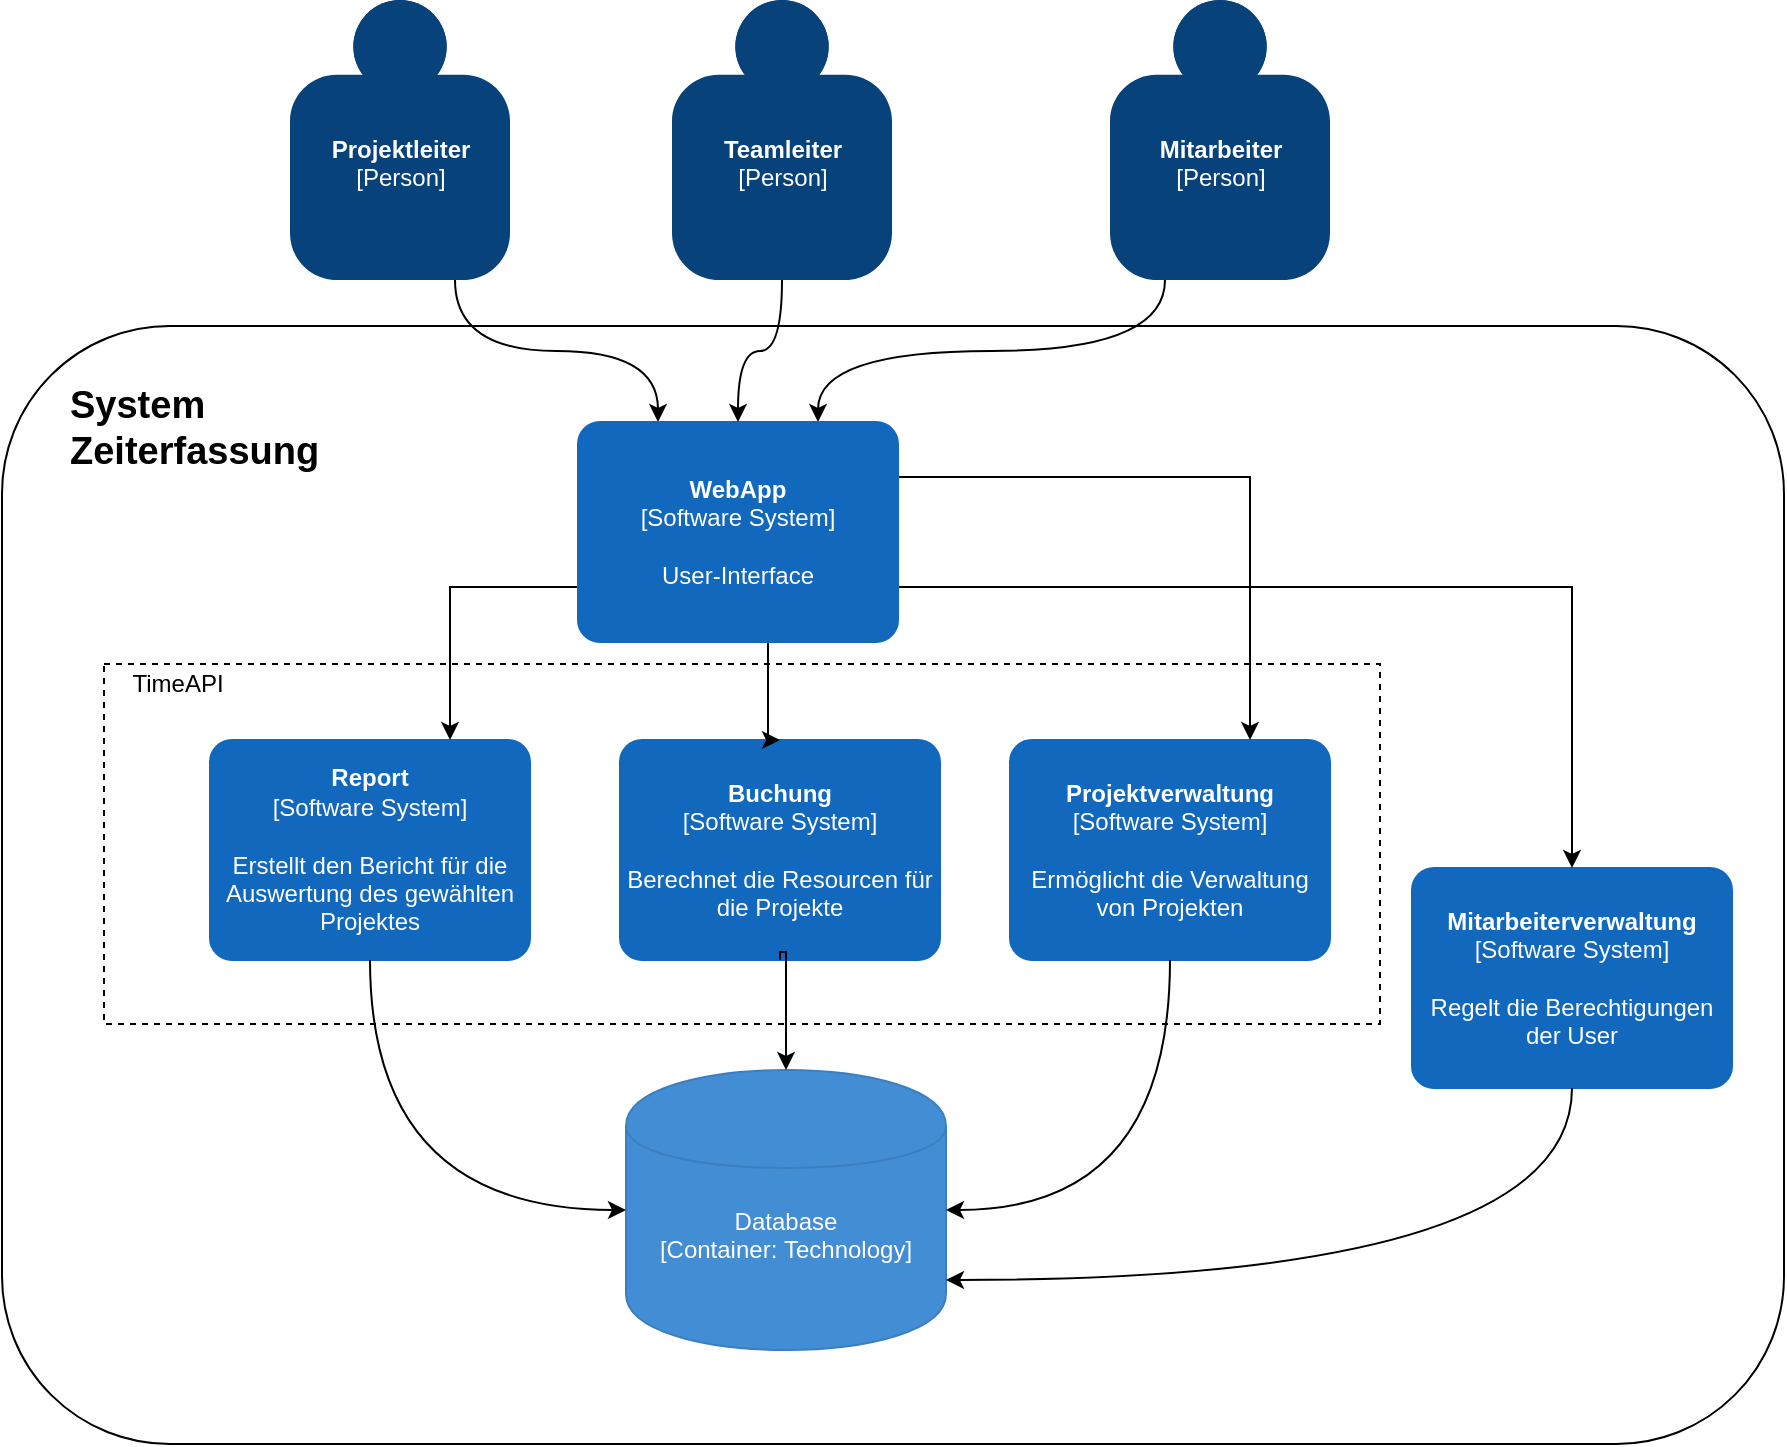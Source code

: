 <mxfile version="14.5.1" type="device" pages="2"><diagram id="5qFD4JpM2goxOqo03bNT" name="Context Diagram"><mxGraphModel dx="1323" dy="966" grid="0" gridSize="10" guides="1" tooltips="1" connect="1" arrows="1" fold="1" page="1" pageScale="1" pageWidth="1169" pageHeight="827" background="none" math="0" shadow="0"><root><mxCell id="0"/><mxCell id="1" parent="0"/><mxCell id="4AjbozqMQPcB2MRHHBZL-32" value="" style="group" parent="1" vertex="1" connectable="0"><mxGeometry x="202" y="194" width="891" height="559" as="geometry"/></mxCell><mxCell id="4AjbozqMQPcB2MRHHBZL-30" value="" style="rounded=1;whiteSpace=wrap;html=1;" parent="4AjbozqMQPcB2MRHHBZL-32" vertex="1"><mxGeometry width="891" height="559" as="geometry"/></mxCell><mxCell id="pLEovjL_CXVnSaONK0cD-3" value="" style="rounded=0;whiteSpace=wrap;html=1;dashed=1;" vertex="1" parent="4AjbozqMQPcB2MRHHBZL-32"><mxGeometry x="51" y="169" width="638" height="180" as="geometry"/></mxCell><mxCell id="4AjbozqMQPcB2MRHHBZL-31" value="System&lt;br&gt;Zeiterfassung" style="text;html=1;strokeColor=none;fillColor=none;align=left;verticalAlign=middle;whiteSpace=wrap;rounded=0;fontSize=19;fontStyle=1" parent="4AjbozqMQPcB2MRHHBZL-32" vertex="1"><mxGeometry x="32" y="41" width="131" height="20" as="geometry"/></mxCell><object placeholders="1" c4Name="Mitarbeiterverwaltung" c4Type="Software System" c4Description="Regelt die Berechtigungen der User" label="&lt;b&gt;%c4Name%&lt;/b&gt;&lt;div&gt;[%c4Type%]&lt;/div&gt;&lt;br&gt;&lt;div&gt;%c4Description%&lt;/div&gt;" id="4AjbozqMQPcB2MRHHBZL-10"><mxCell style="rounded=1;whiteSpace=wrap;html=1;labelBackgroundColor=none;fillColor=#1168BD;fontColor=#ffffff;align=center;arcSize=10;strokeColor=#1168BD;metaEdit=1;metaData={&quot;c4Type&quot;:{&quot;editable&quot;:false}};points=[[0.25,0,0],[0.5,0,0],[0.75,0,0],[1,0.25,0],[1,0.5,0],[1,0.75,0],[0.75,1,0],[0.5,1,0],[0.25,1,0],[0,0.75,0],[0,0.5,0],[0,0.25,0]];" parent="4AjbozqMQPcB2MRHHBZL-32" vertex="1"><mxGeometry x="705" y="271" width="160" height="110.0" as="geometry"/></mxCell></object><object placeholders="1" c4Name="Projektverwaltung" c4Type="Software System" c4Description="Ermöglicht die Verwaltung von Projekten" label="&lt;b&gt;%c4Name%&lt;/b&gt;&lt;div&gt;[%c4Type%]&lt;/div&gt;&lt;br&gt;&lt;div&gt;%c4Description%&lt;/div&gt;" id="4AjbozqMQPcB2MRHHBZL-24"><mxCell style="rounded=1;whiteSpace=wrap;html=1;labelBackgroundColor=none;fillColor=#1168BD;fontColor=#ffffff;align=center;arcSize=10;strokeColor=#1168BD;metaEdit=1;metaData={&quot;c4Type&quot;:{&quot;editable&quot;:false}};points=[[0.25,0,0],[0.5,0,0],[0.75,0,0],[1,0.25,0],[1,0.5,0],[1,0.75,0],[0.75,1,0],[0.5,1,0],[0.25,1,0],[0,0.75,0],[0,0.5,0],[0,0.25,0]];" parent="4AjbozqMQPcB2MRHHBZL-32" vertex="1"><mxGeometry x="504" y="207" width="160" height="110.0" as="geometry"/></mxCell></object><object placeholders="1" c4Name="Buchung" c4Type="Software System" c4Description="Berechnet die Resourcen für die Projekte" label="&lt;b&gt;%c4Name%&lt;/b&gt;&lt;div&gt;[%c4Type%]&lt;/div&gt;&lt;br&gt;&lt;div&gt;%c4Description%&lt;/div&gt;" id="4AjbozqMQPcB2MRHHBZL-9"><mxCell style="rounded=1;whiteSpace=wrap;html=1;labelBackgroundColor=none;fillColor=#1168BD;fontColor=#ffffff;align=center;arcSize=10;strokeColor=#1168BD;metaEdit=1;metaData={&quot;c4Type&quot;:{&quot;editable&quot;:false}};points=[[0.25,0,0],[0.5,0,0],[0.75,0,0],[1,0.25,0],[1,0.5,0],[1,0.75,0],[0.75,1,0],[0.5,1,0],[0.25,1,0],[0,0.75,0],[0,0.5,0],[0,0.25,0]];" parent="4AjbozqMQPcB2MRHHBZL-32" vertex="1"><mxGeometry x="309" y="207" width="160" height="110.0" as="geometry"/></mxCell></object><object placeholders="1" c4Name="Report" c4Type="Software System" c4Description="Erstellt den Bericht für die Auswertung des gewählten Projektes" label="&lt;b&gt;%c4Name%&lt;/b&gt;&lt;div&gt;[%c4Type%]&lt;/div&gt;&lt;br&gt;&lt;div&gt;%c4Description%&lt;/div&gt;" id="4AjbozqMQPcB2MRHHBZL-14"><mxCell style="rounded=1;whiteSpace=wrap;html=1;labelBackgroundColor=none;fillColor=#1168BD;fontColor=#ffffff;align=center;arcSize=10;strokeColor=#1168BD;metaEdit=1;metaData={&quot;c4Type&quot;:{&quot;editable&quot;:false}};points=[[0.25,0,0],[0.5,0,0],[0.75,0,0],[1,0.25,0],[1,0.5,0],[1,0.75,0],[0.75,1,0],[0.5,1,0],[0.25,1,0],[0,0.75,0],[0,0.5,0],[0,0.25,0]];" parent="4AjbozqMQPcB2MRHHBZL-32" vertex="1"><mxGeometry x="104" y="207" width="160" height="110.0" as="geometry"/></mxCell></object><mxCell id="pLEovjL_CXVnSaONK0cD-4" value="TimeAPI" style="text;html=1;strokeColor=none;fillColor=none;align=center;verticalAlign=middle;whiteSpace=wrap;rounded=0;dashed=1;" vertex="1" parent="4AjbozqMQPcB2MRHHBZL-32"><mxGeometry x="51" y="169" width="74" height="20" as="geometry"/></mxCell><mxCell id="4AjbozqMQPcB2MRHHBZL-16" style="edgeStyle=orthogonalEdgeStyle;orthogonalLoop=1;jettySize=auto;html=1;exitX=0.25;exitY=1;exitDx=0;exitDy=0;exitPerimeter=0;entryX=0.75;entryY=0;entryDx=0;entryDy=0;entryPerimeter=0;curved=1;" parent="1" source="4AjbozqMQPcB2MRHHBZL-5" target="4AjbozqMQPcB2MRHHBZL-11" edge="1"><mxGeometry relative="1" as="geometry"/></mxCell><object placeholders="1" c4Name="Mitarbeiter" c4Type="Person" c4Description="" label="&lt;b&gt;%c4Name%&lt;/b&gt;&lt;div&gt;[%c4Type%]&lt;/div&gt;&lt;br&gt;&lt;div&gt;%c4Description%&lt;/div&gt;" id="4AjbozqMQPcB2MRHHBZL-5"><mxCell style="html=1;dashed=0;whitespace=wrap;fillColor=#08427b;strokeColor=none;fontColor=#ffffff;shape=mxgraph.c4.person;align=center;metaEdit=1;points=[[0.5,0,0],[1,0.5,0],[1,0.75,0],[0.75,1,0],[0.5,1,0],[0.25,1,0],[0,0.75,0],[0,0.5,0]];metaData={&quot;c4Type&quot;:{&quot;editable&quot;:false}};" parent="1" vertex="1"><mxGeometry x="756" y="31" width="110.0" height="140" as="geometry"/></mxCell></object><mxCell id="4AjbozqMQPcB2MRHHBZL-18" style="edgeStyle=orthogonalEdgeStyle;orthogonalLoop=1;jettySize=auto;html=1;exitX=0.75;exitY=1;exitDx=0;exitDy=0;exitPerimeter=0;entryX=0.25;entryY=0;entryDx=0;entryDy=0;entryPerimeter=0;curved=1;" parent="1" source="4AjbozqMQPcB2MRHHBZL-6" target="4AjbozqMQPcB2MRHHBZL-11" edge="1"><mxGeometry relative="1" as="geometry"/></mxCell><object placeholders="1" c4Name="Projektleiter" c4Type="Person" c4Description="" label="&lt;b&gt;%c4Name%&lt;/b&gt;&lt;div&gt;[%c4Type%]&lt;/div&gt;&lt;br&gt;&lt;div&gt;%c4Description%&lt;/div&gt;" id="4AjbozqMQPcB2MRHHBZL-6"><mxCell style="html=1;dashed=0;whitespace=wrap;fillColor=#08427b;strokeColor=none;fontColor=#ffffff;shape=mxgraph.c4.person;align=center;metaEdit=1;points=[[0.5,0,0],[1,0.5,0],[1,0.75,0],[0.75,1,0],[0.5,1,0],[0.25,1,0],[0,0.75,0],[0,0.5,0]];metaData={&quot;c4Type&quot;:{&quot;editable&quot;:false}};" parent="1" vertex="1"><mxGeometry x="346" y="31" width="110.0" height="140" as="geometry"/></mxCell></object><object placeholders="1" c4Type="Database" c4Technology="Technology" c4Description="" label="%c4Type%&lt;div&gt;[Container:&amp;nbsp;%c4Technology%]&lt;/div&gt;&lt;br&gt;&lt;div&gt;%c4Description%&lt;/div&gt;" id="4AjbozqMQPcB2MRHHBZL-7"><mxCell style="shape=cylinder;whiteSpace=wrap;html=1;boundedLbl=1;rounded=0;labelBackgroundColor=none;fillColor=#438DD5;fontSize=12;fontColor=#ffffff;align=center;strokeColor=#3C7FC0;metaEdit=1;points=[[0.5,0,0],[1,0.25,0],[1,0.5,0],[1,0.75,0],[0.5,1,0],[0,0.75,0],[0,0.5,0],[0,0.25,0]];metaData={&quot;c4Type&quot;:{&quot;editable&quot;:false}};" parent="1" vertex="1"><mxGeometry x="514" y="566" width="160" height="140" as="geometry"/></mxCell></object><mxCell id="4AjbozqMQPcB2MRHHBZL-23" style="edgeStyle=orthogonalEdgeStyle;orthogonalLoop=1;jettySize=auto;html=1;exitX=0.5;exitY=1;exitDx=0;exitDy=0;exitPerimeter=0;rounded=0;" parent="1" source="4AjbozqMQPcB2MRHHBZL-9" target="4AjbozqMQPcB2MRHHBZL-7" edge="1"><mxGeometry relative="1" as="geometry"><Array as="points"><mxPoint x="594" y="507"/></Array></mxGeometry></mxCell><mxCell id="4AjbozqMQPcB2MRHHBZL-19" style="edgeStyle=orthogonalEdgeStyle;rounded=0;orthogonalLoop=1;jettySize=auto;html=1;exitX=0;exitY=0.75;exitDx=0;exitDy=0;exitPerimeter=0;entryX=0.75;entryY=0;entryDx=0;entryDy=0;entryPerimeter=0;" parent="1" source="4AjbozqMQPcB2MRHHBZL-11" target="4AjbozqMQPcB2MRHHBZL-14" edge="1"><mxGeometry relative="1" as="geometry"/></mxCell><mxCell id="4AjbozqMQPcB2MRHHBZL-20" style="edgeStyle=orthogonalEdgeStyle;rounded=0;orthogonalLoop=1;jettySize=auto;html=1;exitX=0.5;exitY=1;exitDx=0;exitDy=0;exitPerimeter=0;entryX=0.5;entryY=0;entryDx=0;entryDy=0;entryPerimeter=0;" parent="1" source="4AjbozqMQPcB2MRHHBZL-11" target="4AjbozqMQPcB2MRHHBZL-9" edge="1"><mxGeometry relative="1" as="geometry"><Array as="points"><mxPoint x="585" y="352"/></Array></mxGeometry></mxCell><mxCell id="4AjbozqMQPcB2MRHHBZL-21" style="edgeStyle=orthogonalEdgeStyle;rounded=0;orthogonalLoop=1;jettySize=auto;html=1;exitX=1;exitY=0.75;exitDx=0;exitDy=0;exitPerimeter=0;entryX=0.5;entryY=0;entryDx=0;entryDy=0;entryPerimeter=0;" parent="1" source="4AjbozqMQPcB2MRHHBZL-11" target="4AjbozqMQPcB2MRHHBZL-10" edge="1"><mxGeometry relative="1" as="geometry"/></mxCell><mxCell id="4AjbozqMQPcB2MRHHBZL-26" style="edgeStyle=orthogonalEdgeStyle;rounded=0;orthogonalLoop=1;jettySize=auto;html=1;exitX=1;exitY=0.25;exitDx=0;exitDy=0;exitPerimeter=0;entryX=0.75;entryY=0;entryDx=0;entryDy=0;entryPerimeter=0;" parent="1" source="4AjbozqMQPcB2MRHHBZL-11" target="4AjbozqMQPcB2MRHHBZL-24" edge="1"><mxGeometry relative="1" as="geometry"/></mxCell><object placeholders="1" c4Name="WebApp" c4Type="Software System" c4Description="User-Interface" label="&lt;b&gt;%c4Name%&lt;/b&gt;&lt;div&gt;[%c4Type%]&lt;/div&gt;&lt;br&gt;&lt;div&gt;%c4Description%&lt;/div&gt;" id="4AjbozqMQPcB2MRHHBZL-11"><mxCell style="rounded=1;whiteSpace=wrap;html=1;labelBackgroundColor=none;fillColor=#1168BD;fontColor=#ffffff;align=center;arcSize=10;strokeColor=#1168BD;metaEdit=1;metaData={&quot;c4Type&quot;:{&quot;editable&quot;:false}};points=[[0.25,0,0],[0.5,0,0],[0.75,0,0],[1,0.25,0],[1,0.5,0],[1,0.75,0],[0.75,1,0],[0.5,1,0],[0.25,1,0],[0,0.75,0],[0,0.5,0],[0,0.25,0]];" parent="1" vertex="1"><mxGeometry x="490" y="242" width="160" height="110.0" as="geometry"/></mxCell></object><mxCell id="4AjbozqMQPcB2MRHHBZL-17" style="edgeStyle=orthogonalEdgeStyle;orthogonalLoop=1;jettySize=auto;html=1;exitX=0.5;exitY=1;exitDx=0;exitDy=0;exitPerimeter=0;entryX=0.5;entryY=0;entryDx=0;entryDy=0;entryPerimeter=0;curved=1;" parent="1" source="4AjbozqMQPcB2MRHHBZL-13" target="4AjbozqMQPcB2MRHHBZL-11" edge="1"><mxGeometry relative="1" as="geometry"/></mxCell><object placeholders="1" c4Name="Teamleiter" c4Type="Person" c4Description="" label="&lt;b&gt;%c4Name%&lt;/b&gt;&lt;div&gt;[%c4Type%]&lt;/div&gt;&lt;br&gt;&lt;div&gt;%c4Description%&lt;/div&gt;" id="4AjbozqMQPcB2MRHHBZL-13"><mxCell style="html=1;dashed=0;whitespace=wrap;fillColor=#08427b;strokeColor=none;fontColor=#ffffff;shape=mxgraph.c4.person;align=center;metaEdit=1;points=[[0.5,0,0],[1,0.5,0],[1,0.75,0],[0.75,1,0],[0.5,1,0],[0.25,1,0],[0,0.75,0],[0,0.5,0]];metaData={&quot;c4Type&quot;:{&quot;editable&quot;:false}};" parent="1" vertex="1"><mxGeometry x="537" y="31" width="110.0" height="140" as="geometry"/></mxCell></object><mxCell id="4AjbozqMQPcB2MRHHBZL-22" style="edgeStyle=orthogonalEdgeStyle;curved=1;orthogonalLoop=1;jettySize=auto;html=1;exitX=0.5;exitY=1;exitDx=0;exitDy=0;exitPerimeter=0;entryX=0;entryY=0.5;entryDx=0;entryDy=0;entryPerimeter=0;" parent="1" source="4AjbozqMQPcB2MRHHBZL-14" target="4AjbozqMQPcB2MRHHBZL-7" edge="1"><mxGeometry relative="1" as="geometry"/></mxCell><mxCell id="pLEovjL_CXVnSaONK0cD-1" style="edgeStyle=orthogonalEdgeStyle;curved=1;orthogonalLoop=1;jettySize=auto;html=1;exitX=0.5;exitY=1;exitDx=0;exitDy=0;exitPerimeter=0;entryX=1;entryY=0.5;entryDx=0;entryDy=0;entryPerimeter=0;" edge="1" parent="1" source="4AjbozqMQPcB2MRHHBZL-24" target="4AjbozqMQPcB2MRHHBZL-7"><mxGeometry relative="1" as="geometry"/></mxCell><mxCell id="pLEovjL_CXVnSaONK0cD-2" style="edgeStyle=orthogonalEdgeStyle;curved=1;orthogonalLoop=1;jettySize=auto;html=1;exitX=0.5;exitY=1;exitDx=0;exitDy=0;exitPerimeter=0;entryX=1;entryY=0.75;entryDx=0;entryDy=0;entryPerimeter=0;" edge="1" parent="1" source="4AjbozqMQPcB2MRHHBZL-10" target="4AjbozqMQPcB2MRHHBZL-7"><mxGeometry relative="1" as="geometry"/></mxCell></root></mxGraphModel></diagram><diagram id="czJ3ueDStt_PzBULr8D6" name="Component TimeAPI"><mxGraphModel dx="1323" dy="966" grid="0" gridSize="10" guides="1" tooltips="1" connect="1" arrows="1" fold="1" page="1" pageScale="1" pageWidth="1169" pageHeight="827" math="0" shadow="0"><root><mxCell id="HX8NCZyf33osxFxMne1w-0"/><mxCell id="HX8NCZyf33osxFxMne1w-1" parent="HX8NCZyf33osxFxMne1w-0"/><mxCell id="lBzCFIp2OgfqnTFmpWmb-30" value="" style="rounded=1;whiteSpace=wrap;html=1;dashed=1;" vertex="1" parent="HX8NCZyf33osxFxMne1w-1"><mxGeometry x="80" y="146" width="1026" height="509" as="geometry"/></mxCell><object placeholders="1" c4Type="Database" c4Technology="MySQL" c4Description="Holds information of project and employees" label="%c4Type%&lt;div&gt;[Container:&amp;nbsp;%c4Technology%]&lt;/div&gt;&lt;br&gt;&lt;div&gt;%c4Description%&lt;/div&gt;" id="lBzCFIp2OgfqnTFmpWmb-7"><mxCell style="shape=cylinder;whiteSpace=wrap;html=1;boundedLbl=1;rounded=0;labelBackgroundColor=none;fillColor=#438DD5;fontSize=12;fontColor=#ffffff;align=center;strokeColor=#3C7FC0;metaEdit=1;points=[[0.5,0,0],[1,0.25,0],[1,0.5,0],[1,0.75,0],[0.5,1,0],[0,0.75,0],[0,0.5,0],[0,0.25,0]];metaData={&quot;c4Type&quot;:{&quot;editable&quot;:false}};" vertex="1" parent="HX8NCZyf33osxFxMne1w-1"><mxGeometry x="121" y="670" width="160" height="140" as="geometry"/></mxCell></object><mxCell id="lBzCFIp2OgfqnTFmpWmb-33" style="edgeStyle=orthogonalEdgeStyle;orthogonalLoop=1;jettySize=auto;html=1;exitX=0.5;exitY=1;exitDx=0;exitDy=0;exitPerimeter=0;curved=1;" edge="1" parent="HX8NCZyf33osxFxMne1w-1" source="lBzCFIp2OgfqnTFmpWmb-16" target="lBzCFIp2OgfqnTFmpWmb-23"><mxGeometry relative="1" as="geometry"/></mxCell><mxCell id="Td7ucMdze2ozbZChtVSD-3" value="https/json" style="edgeLabel;html=1;align=center;verticalAlign=middle;resizable=0;points=[];" vertex="1" connectable="0" parent="lBzCFIp2OgfqnTFmpWmb-33"><mxGeometry x="-0.148" y="-2" relative="1" as="geometry"><mxPoint as="offset"/></mxGeometry></mxCell><mxCell id="lBzCFIp2OgfqnTFmpWmb-38" style="edgeStyle=orthogonalEdgeStyle;curved=1;orthogonalLoop=1;jettySize=auto;html=1;exitX=1;exitY=0.25;exitDx=0;exitDy=0;exitPerimeter=0;" edge="1" parent="HX8NCZyf33osxFxMne1w-1" source="lBzCFIp2OgfqnTFmpWmb-16" target="lBzCFIp2OgfqnTFmpWmb-25"><mxGeometry relative="1" as="geometry"/></mxCell><mxCell id="lBzCFIp2OgfqnTFmpWmb-39" style="edgeStyle=orthogonalEdgeStyle;curved=1;orthogonalLoop=1;jettySize=auto;html=1;exitX=0.5;exitY=1;exitDx=0;exitDy=0;exitPerimeter=0;" edge="1" parent="HX8NCZyf33osxFxMne1w-1" source="lBzCFIp2OgfqnTFmpWmb-16" target="lBzCFIp2OgfqnTFmpWmb-27"><mxGeometry relative="1" as="geometry"/></mxCell><mxCell id="Td7ucMdze2ozbZChtVSD-4" value="https/json" style="edgeLabel;html=1;align=center;verticalAlign=middle;resizable=0;points=[];" vertex="1" connectable="0" parent="lBzCFIp2OgfqnTFmpWmb-39"><mxGeometry x="0.313" y="9" relative="1" as="geometry"><mxPoint as="offset"/></mxGeometry></mxCell><object placeholders="1" c4Name="WebApp" c4Type="Software System" c4Description="User-Interface" label="&lt;b&gt;%c4Name%&lt;/b&gt;&lt;div&gt;[%c4Type%]&lt;/div&gt;&lt;br&gt;&lt;div&gt;%c4Description%&lt;/div&gt;" id="lBzCFIp2OgfqnTFmpWmb-16"><mxCell style="rounded=1;whiteSpace=wrap;html=1;labelBackgroundColor=none;fillColor=#1168BD;fontColor=#ffffff;align=center;arcSize=10;strokeColor=#1168BD;metaEdit=1;metaData={&quot;c4Type&quot;:{&quot;editable&quot;:false}};points=[[0.25,0,0],[0.5,0,0],[0.75,0,0],[1,0.25,0],[1,0.5,0],[1,0.75,0],[0.75,1,0],[0.5,1,0],[0.25,1,0],[0,0.75,0],[0,0.5,0],[0,0.25,0]];" vertex="1" parent="HX8NCZyf33osxFxMne1w-1"><mxGeometry x="466" y="16" width="160" height="110.0" as="geometry"/></mxCell></object><mxCell id="lBzCFIp2OgfqnTFmpWmb-36" style="edgeStyle=orthogonalEdgeStyle;curved=1;orthogonalLoop=1;jettySize=auto;html=1;exitX=0.5;exitY=1;exitDx=0;exitDy=0;exitPerimeter=0;entryX=0;entryY=0.5;entryDx=0;entryDy=0;entryPerimeter=0;" edge="1" parent="HX8NCZyf33osxFxMne1w-1" source="lBzCFIp2OgfqnTFmpWmb-23" target="lBzCFIp2OgfqnTFmpWmb-26"><mxGeometry relative="1" as="geometry"/></mxCell><mxCell id="Td7ucMdze2ozbZChtVSD-1" value="https/json" style="edgeLabel;html=1;align=center;verticalAlign=middle;resizable=0;points=[];" vertex="1" connectable="0" parent="lBzCFIp2OgfqnTFmpWmb-36"><mxGeometry x="0.074" y="35" relative="1" as="geometry"><mxPoint as="offset"/></mxGeometry></mxCell><object placeholders="1" c4Name="Project Controller" c4Type="Component" c4Technology="php" c4Description="Allows to create and access projects" label="&lt;b&gt;%c4Name%&lt;/b&gt;&lt;div&gt;[%c4Type%: %c4Technology%]&lt;/div&gt;&lt;br&gt;&lt;div&gt;%c4Description%&lt;/div&gt;" id="lBzCFIp2OgfqnTFmpWmb-23"><mxCell style="rounded=1;whiteSpace=wrap;html=1;labelBackgroundColor=none;fillColor=#85BBF0;fontColor=#ffffff;align=center;arcSize=10;strokeColor=#78A8D8;metaEdit=1;metaData={&quot;c4Type&quot;:{&quot;editable&quot;:false}};points=[[0.25,0,0],[0.5,0,0],[0.75,0,0],[1,0.25,0],[1,0.5,0],[1,0.75,0],[0.75,1,0],[0.5,1,0],[0.25,1,0],[0,0.75,0],[0,0.5,0],[0,0.25,0]];" vertex="1" parent="HX8NCZyf33osxFxMne1w-1"><mxGeometry x="201" y="327" width="160" height="110.0" as="geometry"/></mxCell></object><object placeholders="1" c4Name="Sing in Service" c4Type="Component" c4Technology="Keycloak" c4Description="Sing in Service: Allows the user to the secret spaces" label="&lt;b&gt;%c4Name%&lt;/b&gt;&lt;div&gt;[%c4Type%: %c4Technology%]&lt;/div&gt;&lt;br&gt;&lt;div&gt;%c4Description%&lt;/div&gt;" id="lBzCFIp2OgfqnTFmpWmb-25"><mxCell style="rounded=1;whiteSpace=wrap;html=1;labelBackgroundColor=none;fillColor=#85BBF0;fontColor=#ffffff;align=center;arcSize=10;strokeColor=#78A8D8;metaEdit=1;metaData={&quot;c4Type&quot;:{&quot;editable&quot;:false}};points=[[0.25,0,0],[0.5,0,0],[0.75,0,0],[1,0.25,0],[1,0.5,0],[1,0.75,0],[0.75,1,0],[0.5,1,0],[0.25,1,0],[0,0.75,0],[0,0.5,0],[0,0.25,0]];" vertex="1" parent="HX8NCZyf33osxFxMne1w-1"><mxGeometry x="843" y="160" width="160" height="110.0" as="geometry"/></mxCell></object><mxCell id="lBzCFIp2OgfqnTFmpWmb-37" style="edgeStyle=orthogonalEdgeStyle;curved=1;orthogonalLoop=1;jettySize=auto;html=1;exitX=0.5;exitY=1;exitDx=0;exitDy=0;exitPerimeter=0;entryX=1.006;entryY=0.579;entryDx=0;entryDy=0;entryPerimeter=0;" edge="1" parent="HX8NCZyf33osxFxMne1w-1" source="lBzCFIp2OgfqnTFmpWmb-26" target="lBzCFIp2OgfqnTFmpWmb-7"><mxGeometry relative="1" as="geometry"/></mxCell><mxCell id="Td7ucMdze2ozbZChtVSD-0" value="https/mysqli" style="edgeLabel;html=1;align=center;verticalAlign=middle;resizable=0;points=[];" vertex="1" connectable="0" parent="lBzCFIp2OgfqnTFmpWmb-37"><mxGeometry x="0.27" y="-12" relative="1" as="geometry"><mxPoint as="offset"/></mxGeometry></mxCell><object placeholders="1" c4Name="Database Controller" c4Type="Component" c4Technology="php" c4Description="Makes data persistent and connect to stored data" label="&lt;b&gt;%c4Name%&lt;/b&gt;&lt;div&gt;[%c4Type%: %c4Technology%]&lt;/div&gt;&lt;br&gt;&lt;div&gt;%c4Description%&lt;/div&gt;" id="lBzCFIp2OgfqnTFmpWmb-26"><mxCell style="rounded=1;whiteSpace=wrap;html=1;labelBackgroundColor=none;fillColor=#85BBF0;fontColor=#ffffff;align=center;arcSize=10;strokeColor=#78A8D8;metaEdit=1;metaData={&quot;c4Type&quot;:{&quot;editable&quot;:false}};points=[[0.25,0,0],[0.5,0,0],[0.75,0,0],[1,0.25,0],[1,0.5,0],[1,0.75,0],[0.75,1,0],[0.5,1,0],[0.25,1,0],[0,0.75,0],[0,0.5,0],[0,0.25,0]];" vertex="1" parent="HX8NCZyf33osxFxMne1w-1"><mxGeometry x="475" y="514" width="160" height="110.0" as="geometry"/></mxCell></object><mxCell id="lBzCFIp2OgfqnTFmpWmb-40" style="edgeStyle=orthogonalEdgeStyle;curved=1;orthogonalLoop=1;jettySize=auto;html=1;exitX=0.5;exitY=1;exitDx=0;exitDy=0;exitPerimeter=0;" edge="1" parent="HX8NCZyf33osxFxMne1w-1" source="lBzCFIp2OgfqnTFmpWmb-27" target="lBzCFIp2OgfqnTFmpWmb-26"><mxGeometry relative="1" as="geometry"/></mxCell><mxCell id="Td7ucMdze2ozbZChtVSD-2" value="https/json" style="edgeLabel;html=1;align=center;verticalAlign=middle;resizable=0;points=[];" vertex="1" connectable="0" parent="lBzCFIp2OgfqnTFmpWmb-40"><mxGeometry x="-0.299" y="4" relative="1" as="geometry"><mxPoint y="1" as="offset"/></mxGeometry></mxCell><object placeholders="1" c4Name="Report Controller" c4Type="Component" c4Technology="php" c4Description="Allows to create new reports and access stored ones" label="&lt;b&gt;%c4Name%&lt;/b&gt;&lt;div&gt;[%c4Type%: %c4Technology%]&lt;/div&gt;&lt;br&gt;&lt;div&gt;%c4Description%&lt;/div&gt;" id="lBzCFIp2OgfqnTFmpWmb-27"><mxCell style="rounded=1;whiteSpace=wrap;html=1;labelBackgroundColor=none;fillColor=#85BBF0;fontColor=#ffffff;align=center;arcSize=10;strokeColor=#78A8D8;metaEdit=1;metaData={&quot;c4Type&quot;:{&quot;editable&quot;:false}};points=[[0.25,0,0],[0.5,0,0],[0.75,0,0],[1,0.25,0],[1,0.5,0],[1,0.75,0],[0.75,1,0],[0.5,1,0],[0.25,1,0],[0,0.75,0],[0,0.5,0],[0,0.25,0]];" vertex="1" parent="HX8NCZyf33osxFxMne1w-1"><mxGeometry x="408" y="327" width="160" height="110.0" as="geometry"/></mxCell></object><mxCell id="lBzCFIp2OgfqnTFmpWmb-35" style="edgeStyle=orthogonalEdgeStyle;curved=1;orthogonalLoop=1;jettySize=auto;html=1;exitX=0.5;exitY=0;exitDx=0;exitDy=0;exitPerimeter=0;entryX=1;entryY=0.5;entryDx=0;entryDy=0;entryPerimeter=0;" edge="1" parent="HX8NCZyf33osxFxMne1w-1" source="lBzCFIp2OgfqnTFmpWmb-29" target="lBzCFIp2OgfqnTFmpWmb-16"><mxGeometry relative="1" as="geometry"/></mxCell><mxCell id="Td7ucMdze2ozbZChtVSD-5" value="https/json" style="edgeLabel;html=1;align=center;verticalAlign=middle;resizable=0;points=[];" vertex="1" connectable="0" parent="lBzCFIp2OgfqnTFmpWmb-35"><mxGeometry x="-0.473" y="8" relative="1" as="geometry"><mxPoint as="offset"/></mxGeometry></mxCell><mxCell id="Td7ucMdze2ozbZChtVSD-7" style="edgeStyle=orthogonalEdgeStyle;curved=1;orthogonalLoop=1;jettySize=auto;html=1;exitX=0;exitY=0.5;exitDx=0;exitDy=0;exitPerimeter=0;" edge="1" parent="HX8NCZyf33osxFxMne1w-1" source="lBzCFIp2OgfqnTFmpWmb-29" target="lBzCFIp2OgfqnTFmpWmb-27"><mxGeometry relative="1" as="geometry"/></mxCell><mxCell id="Td7ucMdze2ozbZChtVSD-8" value="https/json" style="edgeLabel;html=1;align=center;verticalAlign=middle;resizable=0;points=[];" vertex="1" connectable="0" parent="Td7ucMdze2ozbZChtVSD-7"><mxGeometry x="-0.211" y="-2" relative="1" as="geometry"><mxPoint as="offset"/></mxGeometry></mxCell><object placeholders="1" c4Name="Report Service" c4Type="Component" c4Technology="Webtechnologie" c4Description="Allows the user to generate reports and export them" label="&lt;b&gt;%c4Name%&lt;/b&gt;&lt;div&gt;[%c4Type%: %c4Technology%]&lt;/div&gt;&lt;br&gt;&lt;div&gt;%c4Description%&lt;/div&gt;" id="lBzCFIp2OgfqnTFmpWmb-29"><mxCell style="rounded=1;whiteSpace=wrap;html=1;labelBackgroundColor=none;fillColor=#85BBF0;fontColor=#ffffff;align=center;arcSize=10;strokeColor=#78A8D8;metaEdit=1;metaData={&quot;c4Type&quot;:{&quot;editable&quot;:false}};points=[[0.25,0,0],[0.5,0,0],[0.75,0,0],[1,0.25,0],[1,0.5,0],[1,0.75,0],[0.75,1,0],[0.5,1,0],[0.25,1,0],[0,0.75,0],[0,0.5,0],[0,0.25,0]];" vertex="1" parent="HX8NCZyf33osxFxMne1w-1"><mxGeometry x="677" y="327" width="160" height="110.0" as="geometry"/></mxCell></object><mxCell id="Td7ucMdze2ozbZChtVSD-9" value="&lt;font&gt;&lt;span style=&quot;font-size: 17px&quot;&gt;Time API&lt;/span&gt;&lt;br&gt;&lt;div&gt;&lt;font style=&quot;font-size: 13px&quot;&gt;[container]&lt;/font&gt;&lt;/div&gt;&lt;/font&gt;" style="text;html=1;strokeColor=none;fillColor=none;align=center;verticalAlign=middle;whiteSpace=wrap;rounded=0;dashed=1;" vertex="1" parent="HX8NCZyf33osxFxMne1w-1"><mxGeometry x="108" y="179" width="98" height="52" as="geometry"/></mxCell></root></mxGraphModel></diagram></mxfile>